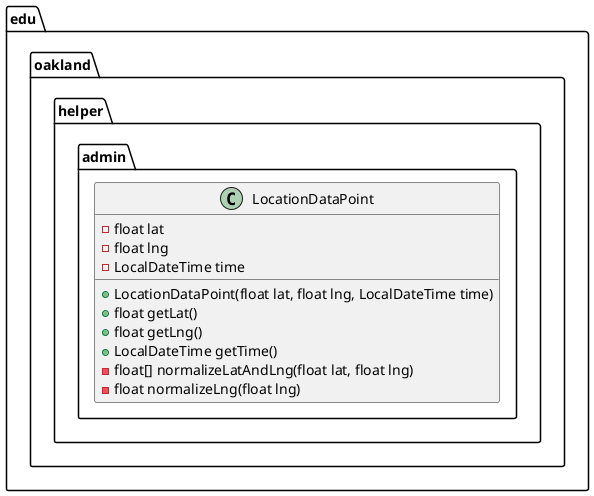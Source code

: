 @startuml LocationDataPoint

package edu.oakland.helper.admin {
    class LocationDataPoint {
        - float lat
        - float lng
        - LocalDateTime time
        + LocationDataPoint(float lat, float lng, LocalDateTime time)
        + float getLat()
        + float getLng()
        + LocalDateTime getTime()
        - float[] normalizeLatAndLng(float lat, float lng)
        - float normalizeLng(float lng)
    }
}

@enduml
